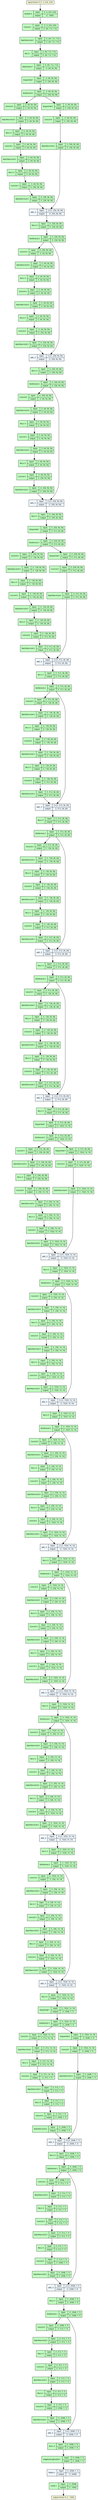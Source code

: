 strict digraph Resnet {
	graph [ordering=in size="130.5,130.5"]
	node [align=left fontname="Linux libertine" fontsize=10 height=0.2 ranksep=0.1 shape=record style=filled]
	edge [fontsize=10]
	0 [label="input-tensor-0: (1, 3, 224, 224)" fillcolor=lightyellow]
	1 [label="ResNet
-0|{input:|output:}|{(1, 3, 224, 224)|(1, 1000)}" fillcolor=darkseagreen1]
	2 [label="Conv2d
-1|{input:|output:}|{(1, 3, 224, 224)|(1, 64, 112, 112)}" fillcolor=darkseagreen1]
	3 [label="BatchNorm2d
-1|{input:|output:}|{(1, 64, 112, 112)|(1, 64, 112, 112)}" fillcolor=darkseagreen1]
	4 [label="ReLU
-1|{input:|output:}|{(1, 64, 112, 112)|(1, 64, 112, 112)}" fillcolor=darkseagreen1]
	5 [label="MaxPool2d
-1|{input:|output:}|{(1, 64, 112, 112)|(1, 64, 56, 56)}" fillcolor=darkseagreen1]
	6 [label="Sequential
-1|{input:|output:}|{(1, 64, 56, 56)|(1, 256, 56, 56)}" fillcolor=darkseagreen1]
	7 [label="Bottleneck
-2|{input:|output:}|{(1, 64, 56, 56)|(1, 256, 56, 56)}" fillcolor=darkseagreen1]
	8 [label="Conv2d
-3|{input:|output:}|{(1, 64, 56, 56)|(1, 64, 56, 56)}" fillcolor=darkseagreen1]
	9 [label="BatchNorm2d
-3|{input:|output:}|{(1, 64, 56, 56)|(1, 64, 56, 56)}" fillcolor=darkseagreen1]
	10 [label="ReLU
-3|{input:|output:}|{(1, 64, 56, 56)|(1, 64, 56, 56)}" fillcolor=darkseagreen1]
	11 [label="Conv2d
-3|{input:|output:}|{(1, 64, 56, 56)|(1, 64, 56, 56)}" fillcolor=darkseagreen1]
	12 [label="BatchNorm2d
-3|{input:|output:}|{(1, 64, 56, 56)|(1, 64, 56, 56)}" fillcolor=darkseagreen1]
	13 [label="ReLU
-3|{input:|output:}|{(1, 64, 56, 56)|(1, 64, 56, 56)}" fillcolor=darkseagreen1]
	14 [label="Conv2d
-3|{input:|output:}|{(1, 64, 56, 56)|(1, 256, 56, 56)}" fillcolor=darkseagreen1]
	15 [label="BatchNorm2d
-3|{input:|output:}|{(1, 256, 56, 56)|(1, 256, 56, 56)}" fillcolor=darkseagreen1]
	16 [label="add_
-3|{input:|output:}|{2 x (1, 256, 56, 56)|(1, 256, 56, 56)}" fillcolor=aliceblue]
	17 [label="ReLU
-3|{input:|output:}|{(1, 256, 56, 56)|(1, 256, 56, 56)}" fillcolor=darkseagreen1]
	18 [label="Bottleneck
-2|{input:|output:}|{(1, 256, 56, 56)|(1, 256, 56, 56)}" fillcolor=darkseagreen1]
	19 [label="Conv2d
-3|{input:|output:}|{(1, 256, 56, 56)|(1, 64, 56, 56)}" fillcolor=darkseagreen1]
	20 [label="BatchNorm2d
-3|{input:|output:}|{(1, 64, 56, 56)|(1, 64, 56, 56)}" fillcolor=darkseagreen1]
	21 [label="ReLU
-3|{input:|output:}|{(1, 64, 56, 56)|(1, 64, 56, 56)}" fillcolor=darkseagreen1]
	22 [label="Conv2d
-3|{input:|output:}|{(1, 64, 56, 56)|(1, 64, 56, 56)}" fillcolor=darkseagreen1]
	23 [label="BatchNorm2d
-3|{input:|output:}|{(1, 64, 56, 56)|(1, 64, 56, 56)}" fillcolor=darkseagreen1]
	24 [label="ReLU
-3|{input:|output:}|{(1, 64, 56, 56)|(1, 64, 56, 56)}" fillcolor=darkseagreen1]
	25 [label="Conv2d
-3|{input:|output:}|{(1, 64, 56, 56)|(1, 256, 56, 56)}" fillcolor=darkseagreen1]
	26 [label="BatchNorm2d
-3|{input:|output:}|{(1, 256, 56, 56)|(1, 256, 56, 56)}" fillcolor=darkseagreen1]
	27 [label="add_
-3|{input:|output:}|{2 x (1, 256, 56, 56)|(1, 256, 56, 56)}" fillcolor=aliceblue]
	28 [label="ReLU
-3|{input:|output:}|{(1, 256, 56, 56)|(1, 256, 56, 56)}" fillcolor=darkseagreen1]
	29 [label="Bottleneck
-2|{input:|output:}|{(1, 256, 56, 56)|(1, 256, 56, 56)}" fillcolor=darkseagreen1]
	30 [label="Conv2d
-3|{input:|output:}|{(1, 256, 56, 56)|(1, 64, 56, 56)}" fillcolor=darkseagreen1]
	31 [label="BatchNorm2d
-3|{input:|output:}|{(1, 64, 56, 56)|(1, 64, 56, 56)}" fillcolor=darkseagreen1]
	32 [label="ReLU
-3|{input:|output:}|{(1, 64, 56, 56)|(1, 64, 56, 56)}" fillcolor=darkseagreen1]
	33 [label="Conv2d
-3|{input:|output:}|{(1, 64, 56, 56)|(1, 64, 56, 56)}" fillcolor=darkseagreen1]
	34 [label="BatchNorm2d
-3|{input:|output:}|{(1, 64, 56, 56)|(1, 64, 56, 56)}" fillcolor=darkseagreen1]
	35 [label="ReLU
-3|{input:|output:}|{(1, 64, 56, 56)|(1, 64, 56, 56)}" fillcolor=darkseagreen1]
	36 [label="Conv2d
-3|{input:|output:}|{(1, 64, 56, 56)|(1, 256, 56, 56)}" fillcolor=darkseagreen1]
	37 [label="BatchNorm2d
-3|{input:|output:}|{(1, 256, 56, 56)|(1, 256, 56, 56)}" fillcolor=darkseagreen1]
	38 [label="add_
-3|{input:|output:}|{2 x (1, 256, 56, 56)|(1, 256, 56, 56)}" fillcolor=aliceblue]
	39 [label="ReLU
-3|{input:|output:}|{(1, 256, 56, 56)|(1, 256, 56, 56)}" fillcolor=darkseagreen1]
	40 [label="Sequential
-1|{input:|output:}|{(1, 256, 56, 56)|(1, 512, 28, 28)}" fillcolor=darkseagreen1]
	41 [label="Bottleneck
-2|{input:|output:}|{(1, 256, 56, 56)|(1, 512, 28, 28)}" fillcolor=darkseagreen1]
	42 [label="Conv2d
-3|{input:|output:}|{(1, 256, 56, 56)|(1, 128, 56, 56)}" fillcolor=darkseagreen1]
	43 [label="BatchNorm2d
-3|{input:|output:}|{(1, 128, 56, 56)|(1, 128, 56, 56)}" fillcolor=darkseagreen1]
	44 [label="ReLU
-3|{input:|output:}|{(1, 128, 56, 56)|(1, 128, 56, 56)}" fillcolor=darkseagreen1]
	45 [label="Conv2d
-3|{input:|output:}|{(1, 128, 56, 56)|(1, 128, 28, 28)}" fillcolor=darkseagreen1]
	46 [label="BatchNorm2d
-3|{input:|output:}|{(1, 128, 28, 28)|(1, 128, 28, 28)}" fillcolor=darkseagreen1]
	47 [label="ReLU
-3|{input:|output:}|{(1, 128, 28, 28)|(1, 128, 28, 28)}" fillcolor=darkseagreen1]
	48 [label="Conv2d
-3|{input:|output:}|{(1, 128, 28, 28)|(1, 512, 28, 28)}" fillcolor=darkseagreen1]
	49 [label="BatchNorm2d
-3|{input:|output:}|{(1, 512, 28, 28)|(1, 512, 28, 28)}" fillcolor=darkseagreen1]
	50 [label="add_
-3|{input:|output:}|{2 x (1, 512, 28, 28)|(1, 512, 28, 28)}" fillcolor=aliceblue]
	51 [label="ReLU
-3|{input:|output:}|{(1, 512, 28, 28)|(1, 512, 28, 28)}" fillcolor=darkseagreen1]
	52 [label="Bottleneck
-2|{input:|output:}|{(1, 512, 28, 28)|(1, 512, 28, 28)}" fillcolor=darkseagreen1]
	53 [label="Conv2d
-3|{input:|output:}|{(1, 512, 28, 28)|(1, 128, 28, 28)}" fillcolor=darkseagreen1]
	54 [label="BatchNorm2d
-3|{input:|output:}|{(1, 128, 28, 28)|(1, 128, 28, 28)}" fillcolor=darkseagreen1]
	55 [label="ReLU
-3|{input:|output:}|{(1, 128, 28, 28)|(1, 128, 28, 28)}" fillcolor=darkseagreen1]
	56 [label="Conv2d
-3|{input:|output:}|{(1, 128, 28, 28)|(1, 128, 28, 28)}" fillcolor=darkseagreen1]
	57 [label="BatchNorm2d
-3|{input:|output:}|{(1, 128, 28, 28)|(1, 128, 28, 28)}" fillcolor=darkseagreen1]
	58 [label="ReLU
-3|{input:|output:}|{(1, 128, 28, 28)|(1, 128, 28, 28)}" fillcolor=darkseagreen1]
	59 [label="Conv2d
-3|{input:|output:}|{(1, 128, 28, 28)|(1, 512, 28, 28)}" fillcolor=darkseagreen1]
	60 [label="BatchNorm2d
-3|{input:|output:}|{(1, 512, 28, 28)|(1, 512, 28, 28)}" fillcolor=darkseagreen1]
	61 [label="add_
-3|{input:|output:}|{2 x (1, 512, 28, 28)|(1, 512, 28, 28)}" fillcolor=aliceblue]
	62 [label="ReLU
-3|{input:|output:}|{(1, 512, 28, 28)|(1, 512, 28, 28)}" fillcolor=darkseagreen1]
	63 [label="Bottleneck
-2|{input:|output:}|{(1, 512, 28, 28)|(1, 512, 28, 28)}" fillcolor=darkseagreen1]
	64 [label="Conv2d
-3|{input:|output:}|{(1, 512, 28, 28)|(1, 128, 28, 28)}" fillcolor=darkseagreen1]
	65 [label="BatchNorm2d
-3|{input:|output:}|{(1, 128, 28, 28)|(1, 128, 28, 28)}" fillcolor=darkseagreen1]
	66 [label="ReLU
-3|{input:|output:}|{(1, 128, 28, 28)|(1, 128, 28, 28)}" fillcolor=darkseagreen1]
	67 [label="Conv2d
-3|{input:|output:}|{(1, 128, 28, 28)|(1, 128, 28, 28)}" fillcolor=darkseagreen1]
	68 [label="BatchNorm2d
-3|{input:|output:}|{(1, 128, 28, 28)|(1, 128, 28, 28)}" fillcolor=darkseagreen1]
	69 [label="ReLU
-3|{input:|output:}|{(1, 128, 28, 28)|(1, 128, 28, 28)}" fillcolor=darkseagreen1]
	70 [label="Conv2d
-3|{input:|output:}|{(1, 128, 28, 28)|(1, 512, 28, 28)}" fillcolor=darkseagreen1]
	71 [label="BatchNorm2d
-3|{input:|output:}|{(1, 512, 28, 28)|(1, 512, 28, 28)}" fillcolor=darkseagreen1]
	72 [label="add_
-3|{input:|output:}|{2 x (1, 512, 28, 28)|(1, 512, 28, 28)}" fillcolor=aliceblue]
	73 [label="ReLU
-3|{input:|output:}|{(1, 512, 28, 28)|(1, 512, 28, 28)}" fillcolor=darkseagreen1]
	74 [label="Bottleneck
-2|{input:|output:}|{(1, 512, 28, 28)|(1, 512, 28, 28)}" fillcolor=darkseagreen1]
	75 [label="Conv2d
-3|{input:|output:}|{(1, 512, 28, 28)|(1, 128, 28, 28)}" fillcolor=darkseagreen1]
	76 [label="BatchNorm2d
-3|{input:|output:}|{(1, 128, 28, 28)|(1, 128, 28, 28)}" fillcolor=darkseagreen1]
	77 [label="ReLU
-3|{input:|output:}|{(1, 128, 28, 28)|(1, 128, 28, 28)}" fillcolor=darkseagreen1]
	78 [label="Conv2d
-3|{input:|output:}|{(1, 128, 28, 28)|(1, 128, 28, 28)}" fillcolor=darkseagreen1]
	79 [label="BatchNorm2d
-3|{input:|output:}|{(1, 128, 28, 28)|(1, 128, 28, 28)}" fillcolor=darkseagreen1]
	80 [label="ReLU
-3|{input:|output:}|{(1, 128, 28, 28)|(1, 128, 28, 28)}" fillcolor=darkseagreen1]
	81 [label="Conv2d
-3|{input:|output:}|{(1, 128, 28, 28)|(1, 512, 28, 28)}" fillcolor=darkseagreen1]
	82 [label="BatchNorm2d
-3|{input:|output:}|{(1, 512, 28, 28)|(1, 512, 28, 28)}" fillcolor=darkseagreen1]
	83 [label="add_
-3|{input:|output:}|{2 x (1, 512, 28, 28)|(1, 512, 28, 28)}" fillcolor=aliceblue]
	84 [label="ReLU
-3|{input:|output:}|{(1, 512, 28, 28)|(1, 512, 28, 28)}" fillcolor=darkseagreen1]
	85 [label="Sequential
-1|{input:|output:}|{(1, 512, 28, 28)|(1, 1024, 14, 14)}" fillcolor=darkseagreen1]
	86 [label="Bottleneck
-2|{input:|output:}|{(1, 512, 28, 28)|(1, 1024, 14, 14)}" fillcolor=darkseagreen1]
	87 [label="Conv2d
-3|{input:|output:}|{(1, 512, 28, 28)|(1, 256, 28, 28)}" fillcolor=darkseagreen1]
	88 [label="BatchNorm2d
-3|{input:|output:}|{(1, 256, 28, 28)|(1, 256, 28, 28)}" fillcolor=darkseagreen1]
	89 [label="ReLU
-3|{input:|output:}|{(1, 256, 28, 28)|(1, 256, 28, 28)}" fillcolor=darkseagreen1]
	90 [label="Conv2d
-3|{input:|output:}|{(1, 256, 28, 28)|(1, 256, 14, 14)}" fillcolor=darkseagreen1]
	91 [label="BatchNorm2d
-3|{input:|output:}|{(1, 256, 14, 14)|(1, 256, 14, 14)}" fillcolor=darkseagreen1]
	92 [label="ReLU
-3|{input:|output:}|{(1, 256, 14, 14)|(1, 256, 14, 14)}" fillcolor=darkseagreen1]
	93 [label="Conv2d
-3|{input:|output:}|{(1, 256, 14, 14)|(1, 1024, 14, 14)}" fillcolor=darkseagreen1]
	94 [label="BatchNorm2d
-3|{input:|output:}|{(1, 1024, 14, 14)|(1, 1024, 14, 14)}" fillcolor=darkseagreen1]
	95 [label="add_
-3|{input:|output:}|{2 x (1, 1024, 14, 14)|(1, 1024, 14, 14)}" fillcolor=aliceblue]
	96 [label="ReLU
-3|{input:|output:}|{(1, 1024, 14, 14)|(1, 1024, 14, 14)}" fillcolor=darkseagreen1]
	97 [label="Bottleneck
-2|{input:|output:}|{(1, 1024, 14, 14)|(1, 1024, 14, 14)}" fillcolor=darkseagreen1]
	98 [label="Conv2d
-3|{input:|output:}|{(1, 1024, 14, 14)|(1, 256, 14, 14)}" fillcolor=darkseagreen1]
	99 [label="BatchNorm2d
-3|{input:|output:}|{(1, 256, 14, 14)|(1, 256, 14, 14)}" fillcolor=darkseagreen1]
	100 [label="ReLU
-3|{input:|output:}|{(1, 256, 14, 14)|(1, 256, 14, 14)}" fillcolor=darkseagreen1]
	101 [label="Conv2d
-3|{input:|output:}|{(1, 256, 14, 14)|(1, 256, 14, 14)}" fillcolor=darkseagreen1]
	102 [label="BatchNorm2d
-3|{input:|output:}|{(1, 256, 14, 14)|(1, 256, 14, 14)}" fillcolor=darkseagreen1]
	103 [label="ReLU
-3|{input:|output:}|{(1, 256, 14, 14)|(1, 256, 14, 14)}" fillcolor=darkseagreen1]
	104 [label="Conv2d
-3|{input:|output:}|{(1, 256, 14, 14)|(1, 1024, 14, 14)}" fillcolor=darkseagreen1]
	105 [label="BatchNorm2d
-3|{input:|output:}|{(1, 1024, 14, 14)|(1, 1024, 14, 14)}" fillcolor=darkseagreen1]
	106 [label="add_
-3|{input:|output:}|{2 x (1, 1024, 14, 14)|(1, 1024, 14, 14)}" fillcolor=aliceblue]
	107 [label="ReLU
-3|{input:|output:}|{(1, 1024, 14, 14)|(1, 1024, 14, 14)}" fillcolor=darkseagreen1]
	108 [label="Bottleneck
-2|{input:|output:}|{(1, 1024, 14, 14)|(1, 1024, 14, 14)}" fillcolor=darkseagreen1]
	109 [label="Conv2d
-3|{input:|output:}|{(1, 1024, 14, 14)|(1, 256, 14, 14)}" fillcolor=darkseagreen1]
	110 [label="BatchNorm2d
-3|{input:|output:}|{(1, 256, 14, 14)|(1, 256, 14, 14)}" fillcolor=darkseagreen1]
	111 [label="ReLU
-3|{input:|output:}|{(1, 256, 14, 14)|(1, 256, 14, 14)}" fillcolor=darkseagreen1]
	112 [label="Conv2d
-3|{input:|output:}|{(1, 256, 14, 14)|(1, 256, 14, 14)}" fillcolor=darkseagreen1]
	113 [label="BatchNorm2d
-3|{input:|output:}|{(1, 256, 14, 14)|(1, 256, 14, 14)}" fillcolor=darkseagreen1]
	114 [label="ReLU
-3|{input:|output:}|{(1, 256, 14, 14)|(1, 256, 14, 14)}" fillcolor=darkseagreen1]
	115 [label="Conv2d
-3|{input:|output:}|{(1, 256, 14, 14)|(1, 1024, 14, 14)}" fillcolor=darkseagreen1]
	116 [label="BatchNorm2d
-3|{input:|output:}|{(1, 1024, 14, 14)|(1, 1024, 14, 14)}" fillcolor=darkseagreen1]
	117 [label="add_
-3|{input:|output:}|{2 x (1, 1024, 14, 14)|(1, 1024, 14, 14)}" fillcolor=aliceblue]
	118 [label="ReLU
-3|{input:|output:}|{(1, 1024, 14, 14)|(1, 1024, 14, 14)}" fillcolor=darkseagreen1]
	119 [label="Bottleneck
-2|{input:|output:}|{(1, 1024, 14, 14)|(1, 1024, 14, 14)}" fillcolor=darkseagreen1]
	120 [label="Conv2d
-3|{input:|output:}|{(1, 1024, 14, 14)|(1, 256, 14, 14)}" fillcolor=darkseagreen1]
	121 [label="BatchNorm2d
-3|{input:|output:}|{(1, 256, 14, 14)|(1, 256, 14, 14)}" fillcolor=darkseagreen1]
	122 [label="ReLU
-3|{input:|output:}|{(1, 256, 14, 14)|(1, 256, 14, 14)}" fillcolor=darkseagreen1]
	123 [label="Conv2d
-3|{input:|output:}|{(1, 256, 14, 14)|(1, 256, 14, 14)}" fillcolor=darkseagreen1]
	124 [label="BatchNorm2d
-3|{input:|output:}|{(1, 256, 14, 14)|(1, 256, 14, 14)}" fillcolor=darkseagreen1]
	125 [label="ReLU
-3|{input:|output:}|{(1, 256, 14, 14)|(1, 256, 14, 14)}" fillcolor=darkseagreen1]
	126 [label="Conv2d
-3|{input:|output:}|{(1, 256, 14, 14)|(1, 1024, 14, 14)}" fillcolor=darkseagreen1]
	127 [label="BatchNorm2d
-3|{input:|output:}|{(1, 1024, 14, 14)|(1, 1024, 14, 14)}" fillcolor=darkseagreen1]
	128 [label="add_
-3|{input:|output:}|{2 x (1, 1024, 14, 14)|(1, 1024, 14, 14)}" fillcolor=aliceblue]
	129 [label="ReLU
-3|{input:|output:}|{(1, 1024, 14, 14)|(1, 1024, 14, 14)}" fillcolor=darkseagreen1]
	130 [label="Bottleneck
-2|{input:|output:}|{(1, 1024, 14, 14)|(1, 1024, 14, 14)}" fillcolor=darkseagreen1]
	131 [label="Conv2d
-3|{input:|output:}|{(1, 1024, 14, 14)|(1, 256, 14, 14)}" fillcolor=darkseagreen1]
	132 [label="BatchNorm2d
-3|{input:|output:}|{(1, 256, 14, 14)|(1, 256, 14, 14)}" fillcolor=darkseagreen1]
	133 [label="ReLU
-3|{input:|output:}|{(1, 256, 14, 14)|(1, 256, 14, 14)}" fillcolor=darkseagreen1]
	134 [label="Conv2d
-3|{input:|output:}|{(1, 256, 14, 14)|(1, 256, 14, 14)}" fillcolor=darkseagreen1]
	135 [label="BatchNorm2d
-3|{input:|output:}|{(1, 256, 14, 14)|(1, 256, 14, 14)}" fillcolor=darkseagreen1]
	136 [label="ReLU
-3|{input:|output:}|{(1, 256, 14, 14)|(1, 256, 14, 14)}" fillcolor=darkseagreen1]
	137 [label="Conv2d
-3|{input:|output:}|{(1, 256, 14, 14)|(1, 1024, 14, 14)}" fillcolor=darkseagreen1]
	138 [label="BatchNorm2d
-3|{input:|output:}|{(1, 1024, 14, 14)|(1, 1024, 14, 14)}" fillcolor=darkseagreen1]
	139 [label="add_
-3|{input:|output:}|{2 x (1, 1024, 14, 14)|(1, 1024, 14, 14)}" fillcolor=aliceblue]
	140 [label="ReLU
-3|{input:|output:}|{(1, 1024, 14, 14)|(1, 1024, 14, 14)}" fillcolor=darkseagreen1]
	141 [label="Bottleneck
-2|{input:|output:}|{(1, 1024, 14, 14)|(1, 1024, 14, 14)}" fillcolor=darkseagreen1]
	142 [label="Conv2d
-3|{input:|output:}|{(1, 1024, 14, 14)|(1, 256, 14, 14)}" fillcolor=darkseagreen1]
	143 [label="BatchNorm2d
-3|{input:|output:}|{(1, 256, 14, 14)|(1, 256, 14, 14)}" fillcolor=darkseagreen1]
	144 [label="ReLU
-3|{input:|output:}|{(1, 256, 14, 14)|(1, 256, 14, 14)}" fillcolor=darkseagreen1]
	145 [label="Conv2d
-3|{input:|output:}|{(1, 256, 14, 14)|(1, 256, 14, 14)}" fillcolor=darkseagreen1]
	146 [label="BatchNorm2d
-3|{input:|output:}|{(1, 256, 14, 14)|(1, 256, 14, 14)}" fillcolor=darkseagreen1]
	147 [label="ReLU
-3|{input:|output:}|{(1, 256, 14, 14)|(1, 256, 14, 14)}" fillcolor=darkseagreen1]
	148 [label="Conv2d
-3|{input:|output:}|{(1, 256, 14, 14)|(1, 1024, 14, 14)}" fillcolor=darkseagreen1]
	149 [label="BatchNorm2d
-3|{input:|output:}|{(1, 1024, 14, 14)|(1, 1024, 14, 14)}" fillcolor=darkseagreen1]
	150 [label="add_
-3|{input:|output:}|{2 x (1, 1024, 14, 14)|(1, 1024, 14, 14)}" fillcolor=aliceblue]
	151 [label="ReLU
-3|{input:|output:}|{(1, 1024, 14, 14)|(1, 1024, 14, 14)}" fillcolor=darkseagreen1]
	152 [label="Sequential
-1|{input:|output:}|{(1, 1024, 14, 14)|(1, 2048, 7, 7)}" fillcolor=darkseagreen1]
	153 [label="Bottleneck
-2|{input:|output:}|{(1, 1024, 14, 14)|(1, 2048, 7, 7)}" fillcolor=darkseagreen1]
	154 [label="Conv2d
-3|{input:|output:}|{(1, 1024, 14, 14)|(1, 512, 14, 14)}" fillcolor=darkseagreen1]
	155 [label="BatchNorm2d
-3|{input:|output:}|{(1, 512, 14, 14)|(1, 512, 14, 14)}" fillcolor=darkseagreen1]
	156 [label="ReLU
-3|{input:|output:}|{(1, 512, 14, 14)|(1, 512, 14, 14)}" fillcolor=darkseagreen1]
	157 [label="Conv2d
-3|{input:|output:}|{(1, 512, 14, 14)|(1, 512, 7, 7)}" fillcolor=darkseagreen1]
	158 [label="BatchNorm2d
-3|{input:|output:}|{(1, 512, 7, 7)|(1, 512, 7, 7)}" fillcolor=darkseagreen1]
	159 [label="ReLU
-3|{input:|output:}|{(1, 512, 7, 7)|(1, 512, 7, 7)}" fillcolor=darkseagreen1]
	160 [label="Conv2d
-3|{input:|output:}|{(1, 512, 7, 7)|(1, 2048, 7, 7)}" fillcolor=darkseagreen1]
	161 [label="BatchNorm2d
-3|{input:|output:}|{(1, 2048, 7, 7)|(1, 2048, 7, 7)}" fillcolor=darkseagreen1]
	162 [label="add_
-3|{input:|output:}|{2 x (1, 2048, 7, 7)|(1, 2048, 7, 7)}" fillcolor=aliceblue]
	163 [label="ReLU
-3|{input:|output:}|{(1, 2048, 7, 7)|(1, 2048, 7, 7)}" fillcolor=darkseagreen1]
	164 [label="Bottleneck
-2|{input:|output:}|{(1, 2048, 7, 7)|(1, 2048, 7, 7)}" fillcolor=darkseagreen1]
	165 [label="Conv2d
-3|{input:|output:}|{(1, 2048, 7, 7)|(1, 512, 7, 7)}" fillcolor=darkseagreen1]
	166 [label="BatchNorm2d
-3|{input:|output:}|{(1, 512, 7, 7)|(1, 512, 7, 7)}" fillcolor=darkseagreen1]
	167 [label="ReLU
-3|{input:|output:}|{(1, 512, 7, 7)|(1, 512, 7, 7)}" fillcolor=darkseagreen1]
	168 [label="Conv2d
-3|{input:|output:}|{(1, 512, 7, 7)|(1, 512, 7, 7)}" fillcolor=darkseagreen1]
	169 [label="BatchNorm2d
-3|{input:|output:}|{(1, 512, 7, 7)|(1, 512, 7, 7)}" fillcolor=darkseagreen1]
	170 [label="ReLU
-3|{input:|output:}|{(1, 512, 7, 7)|(1, 512, 7, 7)}" fillcolor=darkseagreen1]
	171 [label="Conv2d
-3|{input:|output:}|{(1, 512, 7, 7)|(1, 2048, 7, 7)}" fillcolor=darkseagreen1]
	172 [label="BatchNorm2d
-3|{input:|output:}|{(1, 2048, 7, 7)|(1, 2048, 7, 7)}" fillcolor=darkseagreen1]
	173 [label="add_
-3|{input:|output:}|{2 x (1, 2048, 7, 7)|(1, 2048, 7, 7)}" fillcolor=aliceblue]
	174 [label="ReLU
-3|{input:|output:}|{(1, 2048, 7, 7)|(1, 2048, 7, 7)}" fillcolor=darkseagreen1]
	175 [label="Bottleneck
-2|{input:|output:}|{(1, 2048, 7, 7)|(1, 2048, 7, 7)}" fillcolor=darkseagreen1]
	176 [label="Conv2d
-3|{input:|output:}|{(1, 2048, 7, 7)|(1, 512, 7, 7)}" fillcolor=darkseagreen1]
	177 [label="BatchNorm2d
-3|{input:|output:}|{(1, 512, 7, 7)|(1, 512, 7, 7)}" fillcolor=darkseagreen1]
	178 [label="ReLU
-3|{input:|output:}|{(1, 512, 7, 7)|(1, 512, 7, 7)}" fillcolor=darkseagreen1]
	179 [label="Conv2d
-3|{input:|output:}|{(1, 512, 7, 7)|(1, 512, 7, 7)}" fillcolor=darkseagreen1]
	180 [label="BatchNorm2d
-3|{input:|output:}|{(1, 512, 7, 7)|(1, 512, 7, 7)}" fillcolor=darkseagreen1]
	181 [label="ReLU
-3|{input:|output:}|{(1, 512, 7, 7)|(1, 512, 7, 7)}" fillcolor=darkseagreen1]
	182 [label="Conv2d
-3|{input:|output:}|{(1, 512, 7, 7)|(1, 2048, 7, 7)}" fillcolor=darkseagreen1]
	183 [label="BatchNorm2d
-3|{input:|output:}|{(1, 2048, 7, 7)|(1, 2048, 7, 7)}" fillcolor=darkseagreen1]
	184 [label="add_
-3|{input:|output:}|{2 x (1, 2048, 7, 7)|(1, 2048, 7, 7)}" fillcolor=aliceblue]
	185 [label="ReLU
-3|{input:|output:}|{(1, 2048, 7, 7)|(1, 2048, 7, 7)}" fillcolor=darkseagreen1]
	186 [label="AdaptiveAvgPool2d
-1|{input:|output:}|{(1, 2048, 7, 7)|(1, 2048, 1, 1)}" fillcolor=darkseagreen1]
	187 [label="flatten
-1|{input:|output:}|{(1, 2048, 1, 1)|(1, 2048)}" fillcolor=aliceblue]
	188 [label="Linear
-1|{input:|output:}|{(1, 2048)|(1, 1000)}" fillcolor=darkseagreen1]
	189 [label="output-tensor-0: (1, 1000)" fillcolor=lightyellow]
	175 [label="Bottleneck
-2|{input:|output:}|{(1, 2048, 7, 7)|(1, 2048, 7, 7)}" fillcolor=darkseagreen1]
	164 [label="Bottleneck
-2|{input:|output:}|{(1, 2048, 7, 7)|(1, 2048, 7, 7)}" fillcolor=darkseagreen1]
	153 [label="Bottleneck
-2|{input:|output:}|{(1, 1024, 14, 14)|(1, 2048, 7, 7)}" fillcolor=darkseagreen1]
	190 [label="Sequential
-3|{input:|output:}|{(1, 1024, 14, 14)|(1, 2048, 7, 7)}" fillcolor=darkseagreen1]
	191 [label="Conv2d
-4|{input:|output:}|{(1, 1024, 14, 14)|(1, 2048, 7, 7)}" fillcolor=darkseagreen1]
	192 [label="BatchNorm2d
-4|{input:|output:}|{(1, 2048, 7, 7)|(1, 2048, 7, 7)}" fillcolor=darkseagreen1]
	141 [label="Bottleneck
-2|{input:|output:}|{(1, 1024, 14, 14)|(1, 1024, 14, 14)}" fillcolor=darkseagreen1]
	130 [label="Bottleneck
-2|{input:|output:}|{(1, 1024, 14, 14)|(1, 1024, 14, 14)}" fillcolor=darkseagreen1]
	119 [label="Bottleneck
-2|{input:|output:}|{(1, 1024, 14, 14)|(1, 1024, 14, 14)}" fillcolor=darkseagreen1]
	108 [label="Bottleneck
-2|{input:|output:}|{(1, 1024, 14, 14)|(1, 1024, 14, 14)}" fillcolor=darkseagreen1]
	97 [label="Bottleneck
-2|{input:|output:}|{(1, 1024, 14, 14)|(1, 1024, 14, 14)}" fillcolor=darkseagreen1]
	86 [label="Bottleneck
-2|{input:|output:}|{(1, 512, 28, 28)|(1, 1024, 14, 14)}" fillcolor=darkseagreen1]
	193 [label="Sequential
-3|{input:|output:}|{(1, 512, 28, 28)|(1, 1024, 14, 14)}" fillcolor=darkseagreen1]
	194 [label="Conv2d
-4|{input:|output:}|{(1, 512, 28, 28)|(1, 1024, 14, 14)}" fillcolor=darkseagreen1]
	195 [label="BatchNorm2d
-4|{input:|output:}|{(1, 1024, 14, 14)|(1, 1024, 14, 14)}" fillcolor=darkseagreen1]
	74 [label="Bottleneck
-2|{input:|output:}|{(1, 512, 28, 28)|(1, 512, 28, 28)}" fillcolor=darkseagreen1]
	63 [label="Bottleneck
-2|{input:|output:}|{(1, 512, 28, 28)|(1, 512, 28, 28)}" fillcolor=darkseagreen1]
	52 [label="Bottleneck
-2|{input:|output:}|{(1, 512, 28, 28)|(1, 512, 28, 28)}" fillcolor=darkseagreen1]
	41 [label="Bottleneck
-2|{input:|output:}|{(1, 256, 56, 56)|(1, 512, 28, 28)}" fillcolor=darkseagreen1]
	196 [label="Sequential
-3|{input:|output:}|{(1, 256, 56, 56)|(1, 512, 28, 28)}" fillcolor=darkseagreen1]
	197 [label="Conv2d
-4|{input:|output:}|{(1, 256, 56, 56)|(1, 512, 28, 28)}" fillcolor=darkseagreen1]
	198 [label="BatchNorm2d
-4|{input:|output:}|{(1, 512, 28, 28)|(1, 512, 28, 28)}" fillcolor=darkseagreen1]
	29 [label="Bottleneck
-2|{input:|output:}|{(1, 256, 56, 56)|(1, 256, 56, 56)}" fillcolor=darkseagreen1]
	18 [label="Bottleneck
-2|{input:|output:}|{(1, 256, 56, 56)|(1, 256, 56, 56)}" fillcolor=darkseagreen1]
	7 [label="Bottleneck
-2|{input:|output:}|{(1, 64, 56, 56)|(1, 256, 56, 56)}" fillcolor=darkseagreen1]
	199 [label="Sequential
-3|{input:|output:}|{(1, 64, 56, 56)|(1, 256, 56, 56)}" fillcolor=darkseagreen1]
	200 [label="Conv2d
-4|{input:|output:}|{(1, 64, 56, 56)|(1, 256, 56, 56)}" fillcolor=darkseagreen1]
	201 [label="BatchNorm2d
-4|{input:|output:}|{(1, 256, 56, 56)|(1, 256, 56, 56)}" fillcolor=darkseagreen1]
	0 -> 1
	1 -> 2
	2 -> 3
	3 -> 4
	4 -> 5
	5 -> 6
	6 -> 7
	7 -> 8
	8 -> 9
	9 -> 10
	10 -> 11
	11 -> 12
	12 -> 13
	13 -> 14
	14 -> 15
	15 -> 16
	16 -> 17
	17 -> 18
	18 -> 19
	19 -> 20
	20 -> 21
	21 -> 22
	22 -> 23
	23 -> 24
	24 -> 25
	25 -> 26
	26 -> 27
	27 -> 28
	28 -> 29
	29 -> 30
	30 -> 31
	31 -> 32
	32 -> 33
	33 -> 34
	34 -> 35
	35 -> 36
	36 -> 37
	37 -> 38
	38 -> 39
	39 -> 40
	40 -> 41
	41 -> 42
	42 -> 43
	43 -> 44
	44 -> 45
	45 -> 46
	46 -> 47
	47 -> 48
	48 -> 49
	49 -> 50
	50 -> 51
	51 -> 52
	52 -> 53
	53 -> 54
	54 -> 55
	55 -> 56
	56 -> 57
	57 -> 58
	58 -> 59
	59 -> 60
	60 -> 61
	61 -> 62
	62 -> 63
	63 -> 64
	64 -> 65
	65 -> 66
	66 -> 67
	67 -> 68
	68 -> 69
	69 -> 70
	70 -> 71
	71 -> 72
	72 -> 73
	73 -> 74
	74 -> 75
	75 -> 76
	76 -> 77
	77 -> 78
	78 -> 79
	79 -> 80
	80 -> 81
	81 -> 82
	82 -> 83
	83 -> 84
	84 -> 85
	85 -> 86
	86 -> 87
	87 -> 88
	88 -> 89
	89 -> 90
	90 -> 91
	91 -> 92
	92 -> 93
	93 -> 94
	94 -> 95
	95 -> 96
	96 -> 97
	97 -> 98
	98 -> 99
	99 -> 100
	100 -> 101
	101 -> 102
	102 -> 103
	103 -> 104
	104 -> 105
	105 -> 106
	106 -> 107
	107 -> 108
	108 -> 109
	109 -> 110
	110 -> 111
	111 -> 112
	112 -> 113
	113 -> 114
	114 -> 115
	115 -> 116
	116 -> 117
	117 -> 118
	118 -> 119
	119 -> 120
	120 -> 121
	121 -> 122
	122 -> 123
	123 -> 124
	124 -> 125
	125 -> 126
	126 -> 127
	127 -> 128
	128 -> 129
	129 -> 130
	130 -> 131
	131 -> 132
	132 -> 133
	133 -> 134
	134 -> 135
	135 -> 136
	136 -> 137
	137 -> 138
	138 -> 139
	139 -> 140
	140 -> 141
	141 -> 142
	142 -> 143
	143 -> 144
	144 -> 145
	145 -> 146
	146 -> 147
	147 -> 148
	148 -> 149
	149 -> 150
	150 -> 151
	151 -> 152
	152 -> 153
	153 -> 154
	154 -> 155
	155 -> 156
	156 -> 157
	157 -> 158
	158 -> 159
	159 -> 160
	160 -> 161
	161 -> 162
	162 -> 163
	163 -> 164
	164 -> 165
	165 -> 166
	166 -> 167
	167 -> 168
	168 -> 169
	169 -> 170
	170 -> 171
	171 -> 172
	172 -> 173
	173 -> 174
	174 -> 175
	175 -> 176
	176 -> 177
	177 -> 178
	178 -> 179
	179 -> 180
	180 -> 181
	181 -> 182
	182 -> 183
	183 -> 184
	184 -> 185
	185 -> 186
	186 -> 187
	187 -> 188
	188 -> 189
	175 -> 184
	164 -> 173
	153 -> 190
	190 -> 191
	191 -> 192
	192 -> 162
	141 -> 150
	130 -> 139
	119 -> 128
	108 -> 117
	97 -> 106
	86 -> 193
	193 -> 194
	194 -> 195
	195 -> 95
	74 -> 83
	63 -> 72
	52 -> 61
	41 -> 196
	196 -> 197
	197 -> 198
	198 -> 50
	29 -> 38
	18 -> 27
	7 -> 199
	199 -> 200
	200 -> 201
	201 -> 16
}
